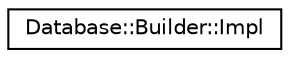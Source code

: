 digraph "Graphical Class Hierarchy"
{
 // LATEX_PDF_SIZE
  edge [fontname="Helvetica",fontsize="10",labelfontname="Helvetica",labelfontsize="10"];
  node [fontname="Helvetica",fontsize="10",shape=record];
  rankdir="LR";
  Node0 [label="Database::Builder::Impl",height=0.2,width=0.4,color="black", fillcolor="white", style="filled",URL="$struct_database_1_1_builder_1_1_impl.html",tooltip=" "];
}
